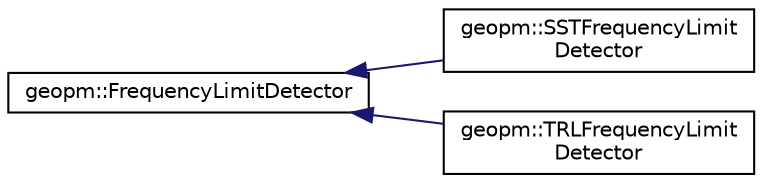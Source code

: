 digraph "Graphical Class Hierarchy"
{
 // LATEX_PDF_SIZE
  edge [fontname="Helvetica",fontsize="10",labelfontname="Helvetica",labelfontsize="10"];
  node [fontname="Helvetica",fontsize="10",shape=record];
  rankdir="LR";
  Node0 [label="geopm::FrequencyLimitDetector",height=0.2,width=0.4,color="black", fillcolor="white", style="filled",URL="$classgeopm_1_1_frequency_limit_detector.html",tooltip="Detect maximum achievable frequency limits of CPU cores."];
  Node0 -> Node1 [dir="back",color="midnightblue",fontsize="10",style="solid",fontname="Helvetica"];
  Node1 [label="geopm::SSTFrequencyLimit\lDetector",height=0.2,width=0.4,color="black", fillcolor="white", style="filled",URL="$classgeopm_1_1_s_s_t_frequency_limit_detector.html",tooltip=" "];
  Node0 -> Node2 [dir="back",color="midnightblue",fontsize="10",style="solid",fontname="Helvetica"];
  Node2 [label="geopm::TRLFrequencyLimit\lDetector",height=0.2,width=0.4,color="black", fillcolor="white", style="filled",URL="$classgeopm_1_1_t_r_l_frequency_limit_detector.html",tooltip=" "];
}
